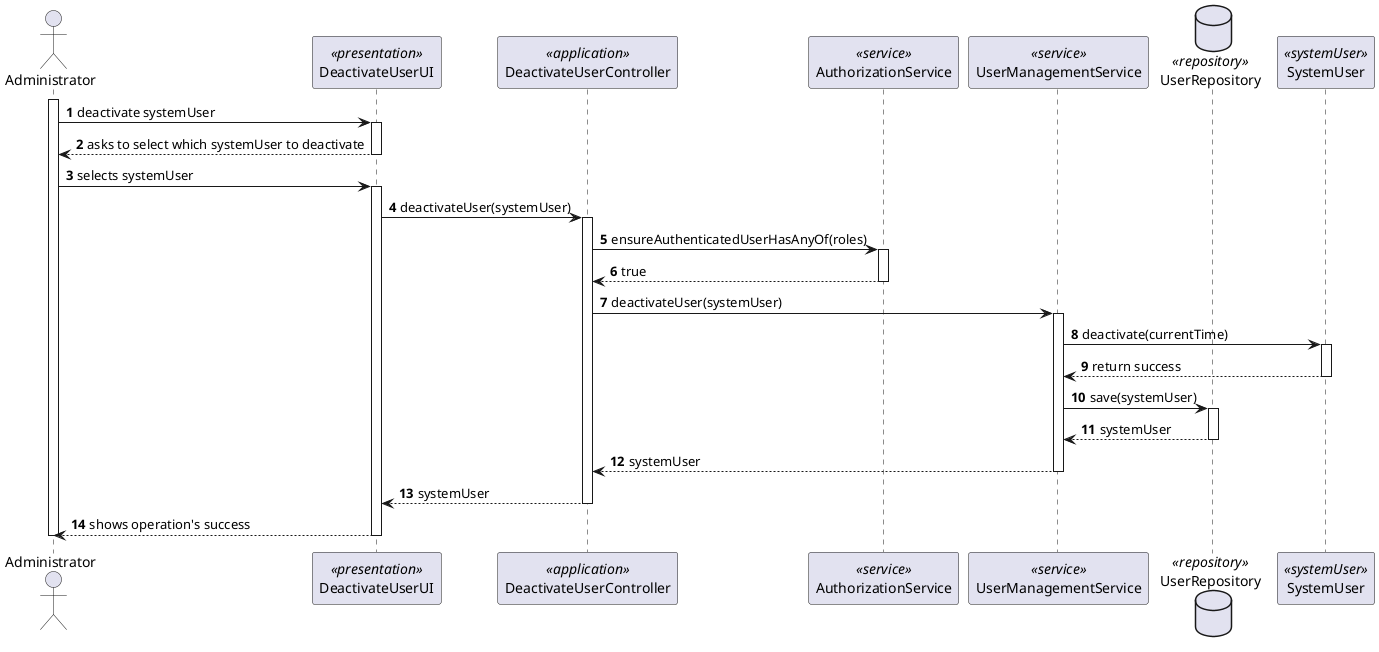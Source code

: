@startuml
autonumber


actor Administrator

participant DeactivateUserUI <<presentation>>
participant DeactivateUserController<<application>>
participant AuthorizationService <<service>>
participant UserManagementService <<service>>
participant SystemUser <<systemUser>>
database UserRepository <<repository>>
participant SystemUser <<systemUser>>

activate Administrator


    Administrator -> DeactivateUserUI: deactivate systemUser

        activate DeactivateUserUI

    DeactivateUserUI --> Administrator: asks to select which systemUser to deactivate

        deactivate DeactivateUserUI

    Administrator -> DeactivateUserUI: selects systemUser

        activate DeactivateUserUI

    DeactivateUserUI -> DeactivateUserController: deactivateUser(systemUser)

        activate DeactivateUserController

    DeactivateUserController -> AuthorizationService: ensureAuthenticatedUserHasAnyOf(roles)

        activate AuthorizationService

    AuthorizationService --> DeactivateUserController: true

        deactivate AuthorizationService

    DeactivateUserController -> UserManagementService: deactivateUser(systemUser)

        activate UserManagementService

    UserManagementService -> SystemUser: deactivate(currentTime)
        activate SystemUser

    SystemUser --> UserManagementService: return success

        deactivate SystemUser

    UserManagementService -> UserRepository: save(systemUser)

        activate UserRepository

    UserRepository --> UserManagementService: systemUser

        deactivate UserRepository

    UserManagementService --> DeactivateUserController: systemUser

        deactivate UserManagementService

    DeactivateUserController --> DeactivateUserUI: systemUser

        deactivate DeactivateUserController

    DeactivateUserUI --> Administrator : shows operation's success

        deactivate DeactivateUserUI

        deactivate Administrator

@enduml